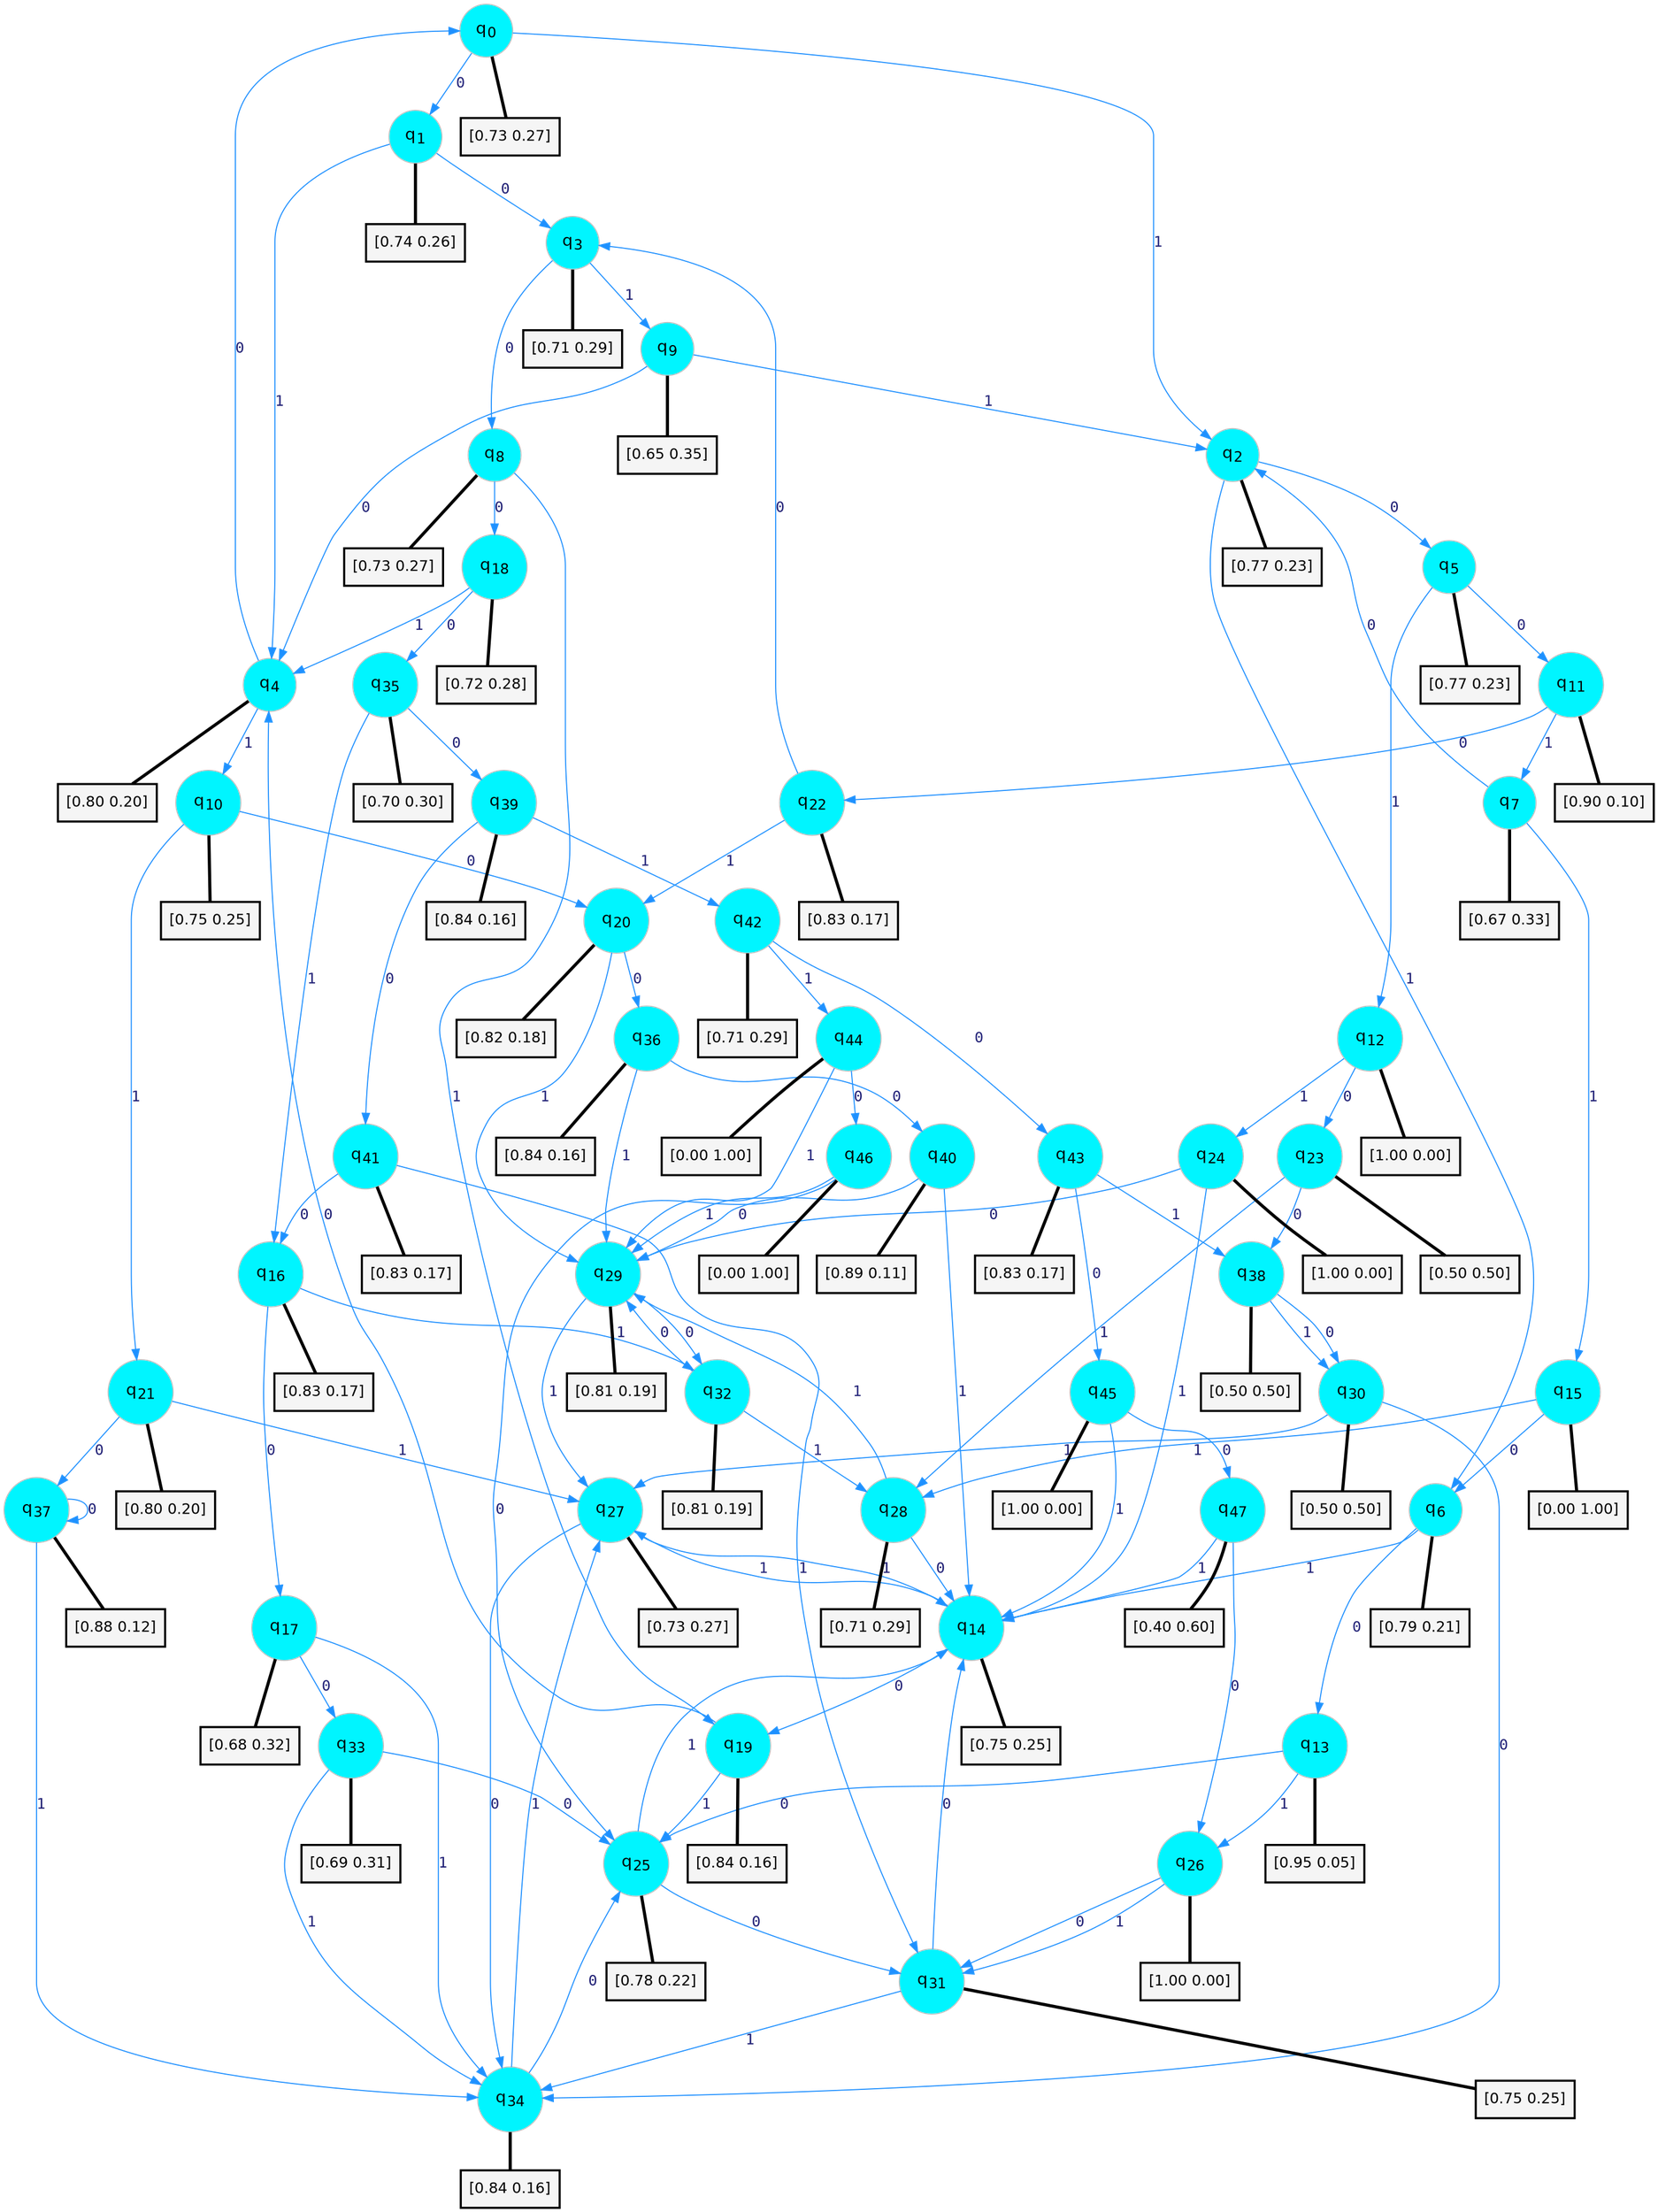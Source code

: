 digraph G {
graph [
bgcolor=transparent, dpi=300, rankdir=TD, size="40,25"];
node [
color=gray, fillcolor=turquoise1, fontcolor=black, fontname=Helvetica, fontsize=16, fontweight=bold, shape=circle, style=filled];
edge [
arrowsize=1, color=dodgerblue1, fontcolor=midnightblue, fontname=courier, fontweight=bold, penwidth=1, style=solid, weight=20];
0[label=<q<SUB>0</SUB>>];
1[label=<q<SUB>1</SUB>>];
2[label=<q<SUB>2</SUB>>];
3[label=<q<SUB>3</SUB>>];
4[label=<q<SUB>4</SUB>>];
5[label=<q<SUB>5</SUB>>];
6[label=<q<SUB>6</SUB>>];
7[label=<q<SUB>7</SUB>>];
8[label=<q<SUB>8</SUB>>];
9[label=<q<SUB>9</SUB>>];
10[label=<q<SUB>10</SUB>>];
11[label=<q<SUB>11</SUB>>];
12[label=<q<SUB>12</SUB>>];
13[label=<q<SUB>13</SUB>>];
14[label=<q<SUB>14</SUB>>];
15[label=<q<SUB>15</SUB>>];
16[label=<q<SUB>16</SUB>>];
17[label=<q<SUB>17</SUB>>];
18[label=<q<SUB>18</SUB>>];
19[label=<q<SUB>19</SUB>>];
20[label=<q<SUB>20</SUB>>];
21[label=<q<SUB>21</SUB>>];
22[label=<q<SUB>22</SUB>>];
23[label=<q<SUB>23</SUB>>];
24[label=<q<SUB>24</SUB>>];
25[label=<q<SUB>25</SUB>>];
26[label=<q<SUB>26</SUB>>];
27[label=<q<SUB>27</SUB>>];
28[label=<q<SUB>28</SUB>>];
29[label=<q<SUB>29</SUB>>];
30[label=<q<SUB>30</SUB>>];
31[label=<q<SUB>31</SUB>>];
32[label=<q<SUB>32</SUB>>];
33[label=<q<SUB>33</SUB>>];
34[label=<q<SUB>34</SUB>>];
35[label=<q<SUB>35</SUB>>];
36[label=<q<SUB>36</SUB>>];
37[label=<q<SUB>37</SUB>>];
38[label=<q<SUB>38</SUB>>];
39[label=<q<SUB>39</SUB>>];
40[label=<q<SUB>40</SUB>>];
41[label=<q<SUB>41</SUB>>];
42[label=<q<SUB>42</SUB>>];
43[label=<q<SUB>43</SUB>>];
44[label=<q<SUB>44</SUB>>];
45[label=<q<SUB>45</SUB>>];
46[label=<q<SUB>46</SUB>>];
47[label=<q<SUB>47</SUB>>];
48[label="[0.73 0.27]", shape=box,fontcolor=black, fontname=Helvetica, fontsize=14, penwidth=2, fillcolor=whitesmoke,color=black];
49[label="[0.74 0.26]", shape=box,fontcolor=black, fontname=Helvetica, fontsize=14, penwidth=2, fillcolor=whitesmoke,color=black];
50[label="[0.77 0.23]", shape=box,fontcolor=black, fontname=Helvetica, fontsize=14, penwidth=2, fillcolor=whitesmoke,color=black];
51[label="[0.71 0.29]", shape=box,fontcolor=black, fontname=Helvetica, fontsize=14, penwidth=2, fillcolor=whitesmoke,color=black];
52[label="[0.80 0.20]", shape=box,fontcolor=black, fontname=Helvetica, fontsize=14, penwidth=2, fillcolor=whitesmoke,color=black];
53[label="[0.77 0.23]", shape=box,fontcolor=black, fontname=Helvetica, fontsize=14, penwidth=2, fillcolor=whitesmoke,color=black];
54[label="[0.79 0.21]", shape=box,fontcolor=black, fontname=Helvetica, fontsize=14, penwidth=2, fillcolor=whitesmoke,color=black];
55[label="[0.67 0.33]", shape=box,fontcolor=black, fontname=Helvetica, fontsize=14, penwidth=2, fillcolor=whitesmoke,color=black];
56[label="[0.73 0.27]", shape=box,fontcolor=black, fontname=Helvetica, fontsize=14, penwidth=2, fillcolor=whitesmoke,color=black];
57[label="[0.65 0.35]", shape=box,fontcolor=black, fontname=Helvetica, fontsize=14, penwidth=2, fillcolor=whitesmoke,color=black];
58[label="[0.75 0.25]", shape=box,fontcolor=black, fontname=Helvetica, fontsize=14, penwidth=2, fillcolor=whitesmoke,color=black];
59[label="[0.90 0.10]", shape=box,fontcolor=black, fontname=Helvetica, fontsize=14, penwidth=2, fillcolor=whitesmoke,color=black];
60[label="[1.00 0.00]", shape=box,fontcolor=black, fontname=Helvetica, fontsize=14, penwidth=2, fillcolor=whitesmoke,color=black];
61[label="[0.95 0.05]", shape=box,fontcolor=black, fontname=Helvetica, fontsize=14, penwidth=2, fillcolor=whitesmoke,color=black];
62[label="[0.75 0.25]", shape=box,fontcolor=black, fontname=Helvetica, fontsize=14, penwidth=2, fillcolor=whitesmoke,color=black];
63[label="[0.00 1.00]", shape=box,fontcolor=black, fontname=Helvetica, fontsize=14, penwidth=2, fillcolor=whitesmoke,color=black];
64[label="[0.83 0.17]", shape=box,fontcolor=black, fontname=Helvetica, fontsize=14, penwidth=2, fillcolor=whitesmoke,color=black];
65[label="[0.68 0.32]", shape=box,fontcolor=black, fontname=Helvetica, fontsize=14, penwidth=2, fillcolor=whitesmoke,color=black];
66[label="[0.72 0.28]", shape=box,fontcolor=black, fontname=Helvetica, fontsize=14, penwidth=2, fillcolor=whitesmoke,color=black];
67[label="[0.84 0.16]", shape=box,fontcolor=black, fontname=Helvetica, fontsize=14, penwidth=2, fillcolor=whitesmoke,color=black];
68[label="[0.82 0.18]", shape=box,fontcolor=black, fontname=Helvetica, fontsize=14, penwidth=2, fillcolor=whitesmoke,color=black];
69[label="[0.80 0.20]", shape=box,fontcolor=black, fontname=Helvetica, fontsize=14, penwidth=2, fillcolor=whitesmoke,color=black];
70[label="[0.83 0.17]", shape=box,fontcolor=black, fontname=Helvetica, fontsize=14, penwidth=2, fillcolor=whitesmoke,color=black];
71[label="[0.50 0.50]", shape=box,fontcolor=black, fontname=Helvetica, fontsize=14, penwidth=2, fillcolor=whitesmoke,color=black];
72[label="[1.00 0.00]", shape=box,fontcolor=black, fontname=Helvetica, fontsize=14, penwidth=2, fillcolor=whitesmoke,color=black];
73[label="[0.78 0.22]", shape=box,fontcolor=black, fontname=Helvetica, fontsize=14, penwidth=2, fillcolor=whitesmoke,color=black];
74[label="[1.00 0.00]", shape=box,fontcolor=black, fontname=Helvetica, fontsize=14, penwidth=2, fillcolor=whitesmoke,color=black];
75[label="[0.73 0.27]", shape=box,fontcolor=black, fontname=Helvetica, fontsize=14, penwidth=2, fillcolor=whitesmoke,color=black];
76[label="[0.71 0.29]", shape=box,fontcolor=black, fontname=Helvetica, fontsize=14, penwidth=2, fillcolor=whitesmoke,color=black];
77[label="[0.81 0.19]", shape=box,fontcolor=black, fontname=Helvetica, fontsize=14, penwidth=2, fillcolor=whitesmoke,color=black];
78[label="[0.50 0.50]", shape=box,fontcolor=black, fontname=Helvetica, fontsize=14, penwidth=2, fillcolor=whitesmoke,color=black];
79[label="[0.75 0.25]", shape=box,fontcolor=black, fontname=Helvetica, fontsize=14, penwidth=2, fillcolor=whitesmoke,color=black];
80[label="[0.81 0.19]", shape=box,fontcolor=black, fontname=Helvetica, fontsize=14, penwidth=2, fillcolor=whitesmoke,color=black];
81[label="[0.69 0.31]", shape=box,fontcolor=black, fontname=Helvetica, fontsize=14, penwidth=2, fillcolor=whitesmoke,color=black];
82[label="[0.84 0.16]", shape=box,fontcolor=black, fontname=Helvetica, fontsize=14, penwidth=2, fillcolor=whitesmoke,color=black];
83[label="[0.70 0.30]", shape=box,fontcolor=black, fontname=Helvetica, fontsize=14, penwidth=2, fillcolor=whitesmoke,color=black];
84[label="[0.84 0.16]", shape=box,fontcolor=black, fontname=Helvetica, fontsize=14, penwidth=2, fillcolor=whitesmoke,color=black];
85[label="[0.88 0.12]", shape=box,fontcolor=black, fontname=Helvetica, fontsize=14, penwidth=2, fillcolor=whitesmoke,color=black];
86[label="[0.50 0.50]", shape=box,fontcolor=black, fontname=Helvetica, fontsize=14, penwidth=2, fillcolor=whitesmoke,color=black];
87[label="[0.84 0.16]", shape=box,fontcolor=black, fontname=Helvetica, fontsize=14, penwidth=2, fillcolor=whitesmoke,color=black];
88[label="[0.89 0.11]", shape=box,fontcolor=black, fontname=Helvetica, fontsize=14, penwidth=2, fillcolor=whitesmoke,color=black];
89[label="[0.83 0.17]", shape=box,fontcolor=black, fontname=Helvetica, fontsize=14, penwidth=2, fillcolor=whitesmoke,color=black];
90[label="[0.71 0.29]", shape=box,fontcolor=black, fontname=Helvetica, fontsize=14, penwidth=2, fillcolor=whitesmoke,color=black];
91[label="[0.83 0.17]", shape=box,fontcolor=black, fontname=Helvetica, fontsize=14, penwidth=2, fillcolor=whitesmoke,color=black];
92[label="[0.00 1.00]", shape=box,fontcolor=black, fontname=Helvetica, fontsize=14, penwidth=2, fillcolor=whitesmoke,color=black];
93[label="[1.00 0.00]", shape=box,fontcolor=black, fontname=Helvetica, fontsize=14, penwidth=2, fillcolor=whitesmoke,color=black];
94[label="[0.00 1.00]", shape=box,fontcolor=black, fontname=Helvetica, fontsize=14, penwidth=2, fillcolor=whitesmoke,color=black];
95[label="[0.40 0.60]", shape=box,fontcolor=black, fontname=Helvetica, fontsize=14, penwidth=2, fillcolor=whitesmoke,color=black];
0->1 [label=0];
0->2 [label=1];
0->48 [arrowhead=none, penwidth=3,color=black];
1->3 [label=0];
1->4 [label=1];
1->49 [arrowhead=none, penwidth=3,color=black];
2->5 [label=0];
2->6 [label=1];
2->50 [arrowhead=none, penwidth=3,color=black];
3->8 [label=0];
3->9 [label=1];
3->51 [arrowhead=none, penwidth=3,color=black];
4->0 [label=0];
4->10 [label=1];
4->52 [arrowhead=none, penwidth=3,color=black];
5->11 [label=0];
5->12 [label=1];
5->53 [arrowhead=none, penwidth=3,color=black];
6->13 [label=0];
6->14 [label=1];
6->54 [arrowhead=none, penwidth=3,color=black];
7->2 [label=0];
7->15 [label=1];
7->55 [arrowhead=none, penwidth=3,color=black];
8->18 [label=0];
8->19 [label=1];
8->56 [arrowhead=none, penwidth=3,color=black];
9->4 [label=0];
9->2 [label=1];
9->57 [arrowhead=none, penwidth=3,color=black];
10->20 [label=0];
10->21 [label=1];
10->58 [arrowhead=none, penwidth=3,color=black];
11->22 [label=0];
11->7 [label=1];
11->59 [arrowhead=none, penwidth=3,color=black];
12->23 [label=0];
12->24 [label=1];
12->60 [arrowhead=none, penwidth=3,color=black];
13->25 [label=0];
13->26 [label=1];
13->61 [arrowhead=none, penwidth=3,color=black];
14->19 [label=0];
14->27 [label=1];
14->62 [arrowhead=none, penwidth=3,color=black];
15->6 [label=0];
15->28 [label=1];
15->63 [arrowhead=none, penwidth=3,color=black];
16->17 [label=0];
16->32 [label=1];
16->64 [arrowhead=none, penwidth=3,color=black];
17->33 [label=0];
17->34 [label=1];
17->65 [arrowhead=none, penwidth=3,color=black];
18->35 [label=0];
18->4 [label=1];
18->66 [arrowhead=none, penwidth=3,color=black];
19->4 [label=0];
19->25 [label=1];
19->67 [arrowhead=none, penwidth=3,color=black];
20->36 [label=0];
20->29 [label=1];
20->68 [arrowhead=none, penwidth=3,color=black];
21->37 [label=0];
21->27 [label=1];
21->69 [arrowhead=none, penwidth=3,color=black];
22->3 [label=0];
22->20 [label=1];
22->70 [arrowhead=none, penwidth=3,color=black];
23->38 [label=0];
23->28 [label=1];
23->71 [arrowhead=none, penwidth=3,color=black];
24->29 [label=0];
24->14 [label=1];
24->72 [arrowhead=none, penwidth=3,color=black];
25->31 [label=0];
25->14 [label=1];
25->73 [arrowhead=none, penwidth=3,color=black];
26->31 [label=0];
26->31 [label=1];
26->74 [arrowhead=none, penwidth=3,color=black];
27->34 [label=0];
27->14 [label=1];
27->75 [arrowhead=none, penwidth=3,color=black];
28->14 [label=0];
28->29 [label=1];
28->76 [arrowhead=none, penwidth=3,color=black];
29->32 [label=0];
29->27 [label=1];
29->77 [arrowhead=none, penwidth=3,color=black];
30->34 [label=0];
30->27 [label=1];
30->78 [arrowhead=none, penwidth=3,color=black];
31->14 [label=0];
31->34 [label=1];
31->79 [arrowhead=none, penwidth=3,color=black];
32->29 [label=0];
32->28 [label=1];
32->80 [arrowhead=none, penwidth=3,color=black];
33->25 [label=0];
33->34 [label=1];
33->81 [arrowhead=none, penwidth=3,color=black];
34->25 [label=0];
34->27 [label=1];
34->82 [arrowhead=none, penwidth=3,color=black];
35->39 [label=0];
35->16 [label=1];
35->83 [arrowhead=none, penwidth=3,color=black];
36->40 [label=0];
36->29 [label=1];
36->84 [arrowhead=none, penwidth=3,color=black];
37->37 [label=0];
37->34 [label=1];
37->85 [arrowhead=none, penwidth=3,color=black];
38->30 [label=0];
38->30 [label=1];
38->86 [arrowhead=none, penwidth=3,color=black];
39->41 [label=0];
39->42 [label=1];
39->87 [arrowhead=none, penwidth=3,color=black];
40->29 [label=0];
40->14 [label=1];
40->88 [arrowhead=none, penwidth=3,color=black];
41->16 [label=0];
41->31 [label=1];
41->89 [arrowhead=none, penwidth=3,color=black];
42->43 [label=0];
42->44 [label=1];
42->90 [arrowhead=none, penwidth=3,color=black];
43->45 [label=0];
43->38 [label=1];
43->91 [arrowhead=none, penwidth=3,color=black];
44->46 [label=0];
44->29 [label=1];
44->92 [arrowhead=none, penwidth=3,color=black];
45->47 [label=0];
45->14 [label=1];
45->93 [arrowhead=none, penwidth=3,color=black];
46->25 [label=0];
46->29 [label=1];
46->94 [arrowhead=none, penwidth=3,color=black];
47->26 [label=0];
47->14 [label=1];
47->95 [arrowhead=none, penwidth=3,color=black];
}
